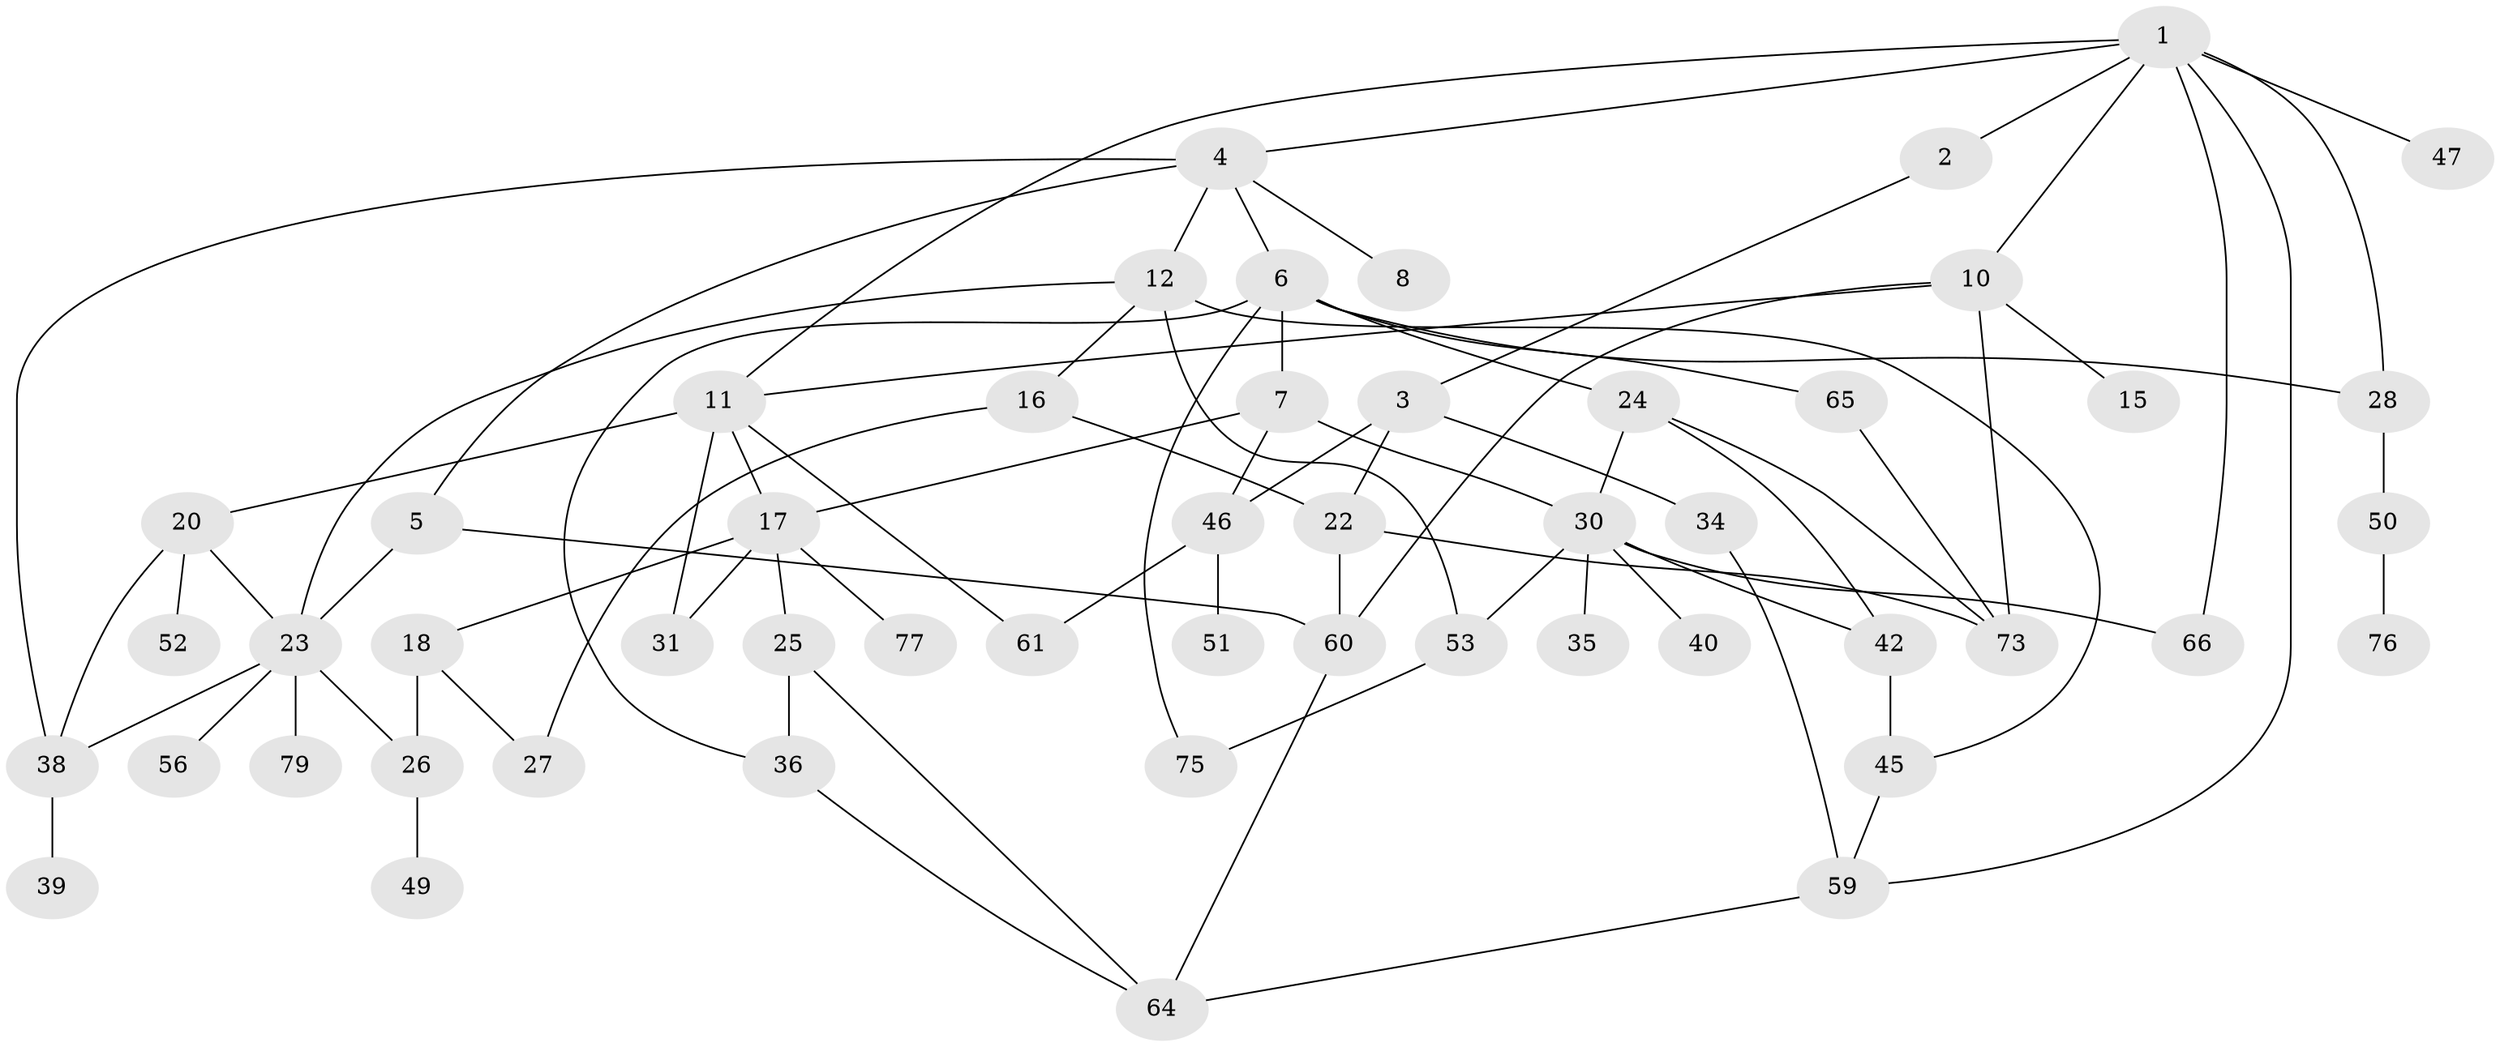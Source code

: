 // Generated by graph-tools (version 1.1) at 2025/51/02/27/25 19:51:40]
// undirected, 52 vertices, 81 edges
graph export_dot {
graph [start="1"]
  node [color=gray90,style=filled];
  1 [super="+13"];
  2;
  3 [super="+9"];
  4 [super="+58"];
  5 [super="+48"];
  6 [super="+14"];
  7 [super="+21"];
  8;
  10 [super="+44"];
  11;
  12 [super="+19"];
  15;
  16 [super="+62"];
  17 [super="+69"];
  18 [super="+54"];
  20 [super="+32"];
  22;
  23 [super="+55"];
  24;
  25 [super="+41"];
  26 [super="+43"];
  27 [super="+33"];
  28 [super="+29"];
  30 [super="+37"];
  31;
  34;
  35;
  36 [super="+78"];
  38 [super="+71"];
  39;
  40 [super="+63"];
  42 [super="+68"];
  45;
  46 [super="+57"];
  47;
  49;
  50;
  51;
  52;
  53 [super="+72"];
  56;
  59 [super="+74"];
  60 [super="+67"];
  61;
  64 [super="+70"];
  65;
  66;
  73 [super="+80"];
  75;
  76;
  77;
  79;
  1 -- 2;
  1 -- 4;
  1 -- 10;
  1 -- 11;
  1 -- 47;
  1 -- 66;
  1 -- 59;
  1 -- 28;
  2 -- 3;
  3 -- 34;
  3 -- 22;
  3 -- 46;
  4 -- 5;
  4 -- 6;
  4 -- 8;
  4 -- 12;
  4 -- 38;
  5 -- 23;
  5 -- 60;
  6 -- 7;
  6 -- 65;
  6 -- 24;
  6 -- 75;
  6 -- 28;
  6 -- 36;
  7 -- 30;
  7 -- 46;
  7 -- 17;
  10 -- 15;
  10 -- 60;
  10 -- 11;
  10 -- 73;
  11 -- 17;
  11 -- 20;
  11 -- 61;
  11 -- 31;
  12 -- 16;
  12 -- 23;
  12 -- 53;
  12 -- 45;
  16 -- 22;
  16 -- 27;
  17 -- 18;
  17 -- 25;
  17 -- 31;
  17 -- 77;
  18 -- 26;
  18 -- 27;
  20 -- 38;
  20 -- 52;
  20 -- 23;
  22 -- 73;
  22 -- 60;
  23 -- 79;
  23 -- 38;
  23 -- 56;
  23 -- 26;
  24 -- 73;
  24 -- 30;
  24 -- 42;
  25 -- 36;
  25 -- 64;
  26 -- 49;
  28 -- 50;
  30 -- 35;
  30 -- 42;
  30 -- 53;
  30 -- 66;
  30 -- 40;
  34 -- 59;
  36 -- 64;
  38 -- 39;
  42 -- 45;
  45 -- 59;
  46 -- 51;
  46 -- 61;
  50 -- 76;
  53 -- 75;
  59 -- 64;
  60 -- 64;
  65 -- 73;
}
